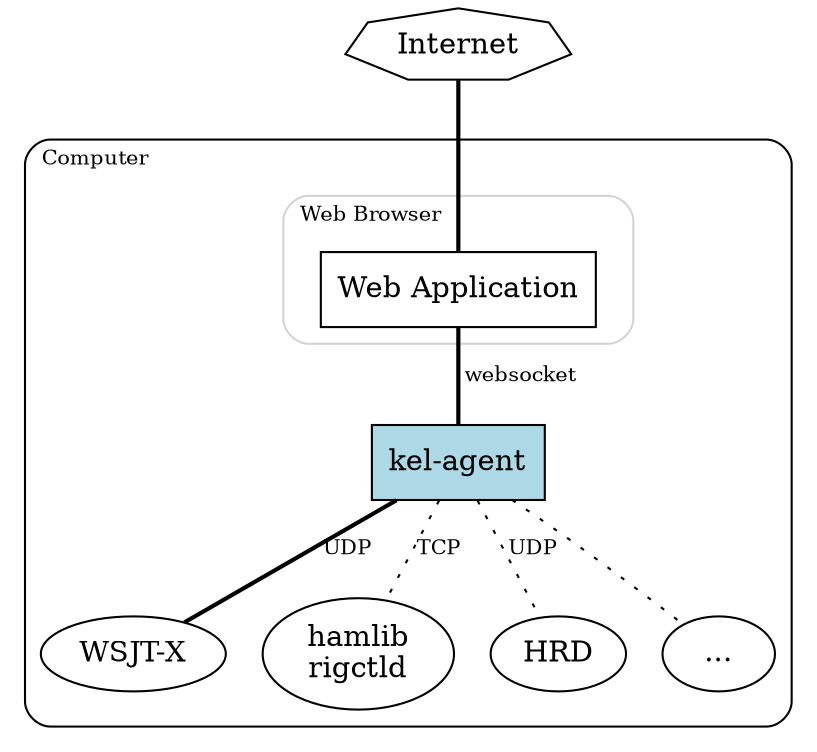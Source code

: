 digraph {
    Internet [ shape=septagon]
    subgraph clusterComputer{
        label="Computer";
        labeljust=l;
        style=rounded;
        fontsize=10;
        subgraph clusterBrowser {
            label="Web Browser                            ";
            labeljust=l;
            fontsize=10;
            color=lightgrey;
            Application [label="Web Application"; shape=box]
        };
        agent [label="kel-agent"; shape=box; style=filled; fillcolor=lightblue]
        WSJTX [label="WSJT-X"]
        rigctld [label="hamlib\nrigctld"]
        HRD;
        etc [label="..."];
    }

    edge [style=bold; dir=none; fontsize=10;]

    Internet -> Application
    Application -> agent [label=" websocket"]
    agent -> WSJTX [label="UDP"]
    agent -> rigctld [label="TCP"; style=dotted]
    agent -> HRD    [label="UDP"; style=dotted]
    agent -> etc   [style=dotted]
}

